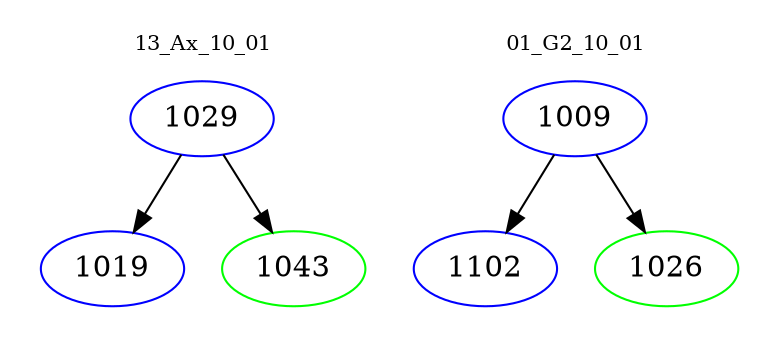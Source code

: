 digraph{
subgraph cluster_0 {
color = white
label = "13_Ax_10_01";
fontsize=10;
T0_1029 [label="1029", color="blue"]
T0_1029 -> T0_1019 [color="black"]
T0_1019 [label="1019", color="blue"]
T0_1029 -> T0_1043 [color="black"]
T0_1043 [label="1043", color="green"]
}
subgraph cluster_1 {
color = white
label = "01_G2_10_01";
fontsize=10;
T1_1009 [label="1009", color="blue"]
T1_1009 -> T1_1102 [color="black"]
T1_1102 [label="1102", color="blue"]
T1_1009 -> T1_1026 [color="black"]
T1_1026 [label="1026", color="green"]
}
}

